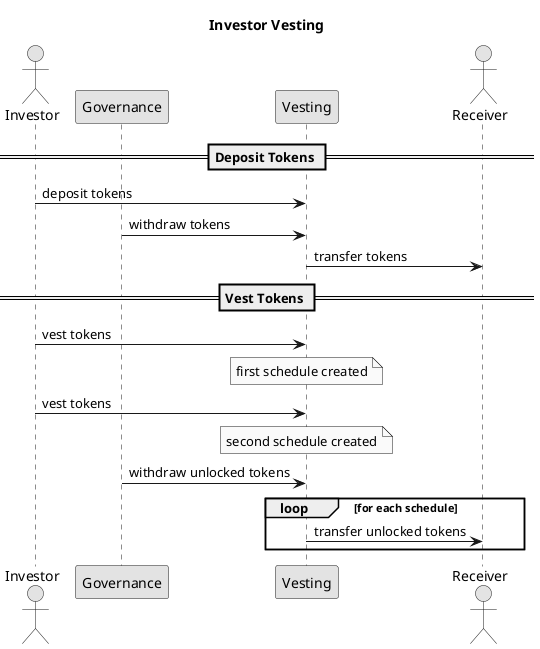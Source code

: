 @startuml
title Investor Vesting

skinparam monochrome true

' Participants:

actor "Investor" as I

participant "Governance" as G

participant "Vesting" as V

actor "Receiver" as R

== Deposit Tokens ==
I->V: deposit tokens
G->V: withdraw tokens
V->R: transfer tokens

== Vest Tokens ==
I->V: vest tokens
note over V
    first schedule created
end note
I->V: vest tokens
note over V
    second schedule created
end note
G->V: withdraw unlocked tokens

loop for each schedule
    V->R: transfer unlocked tokens
end

@enduml
